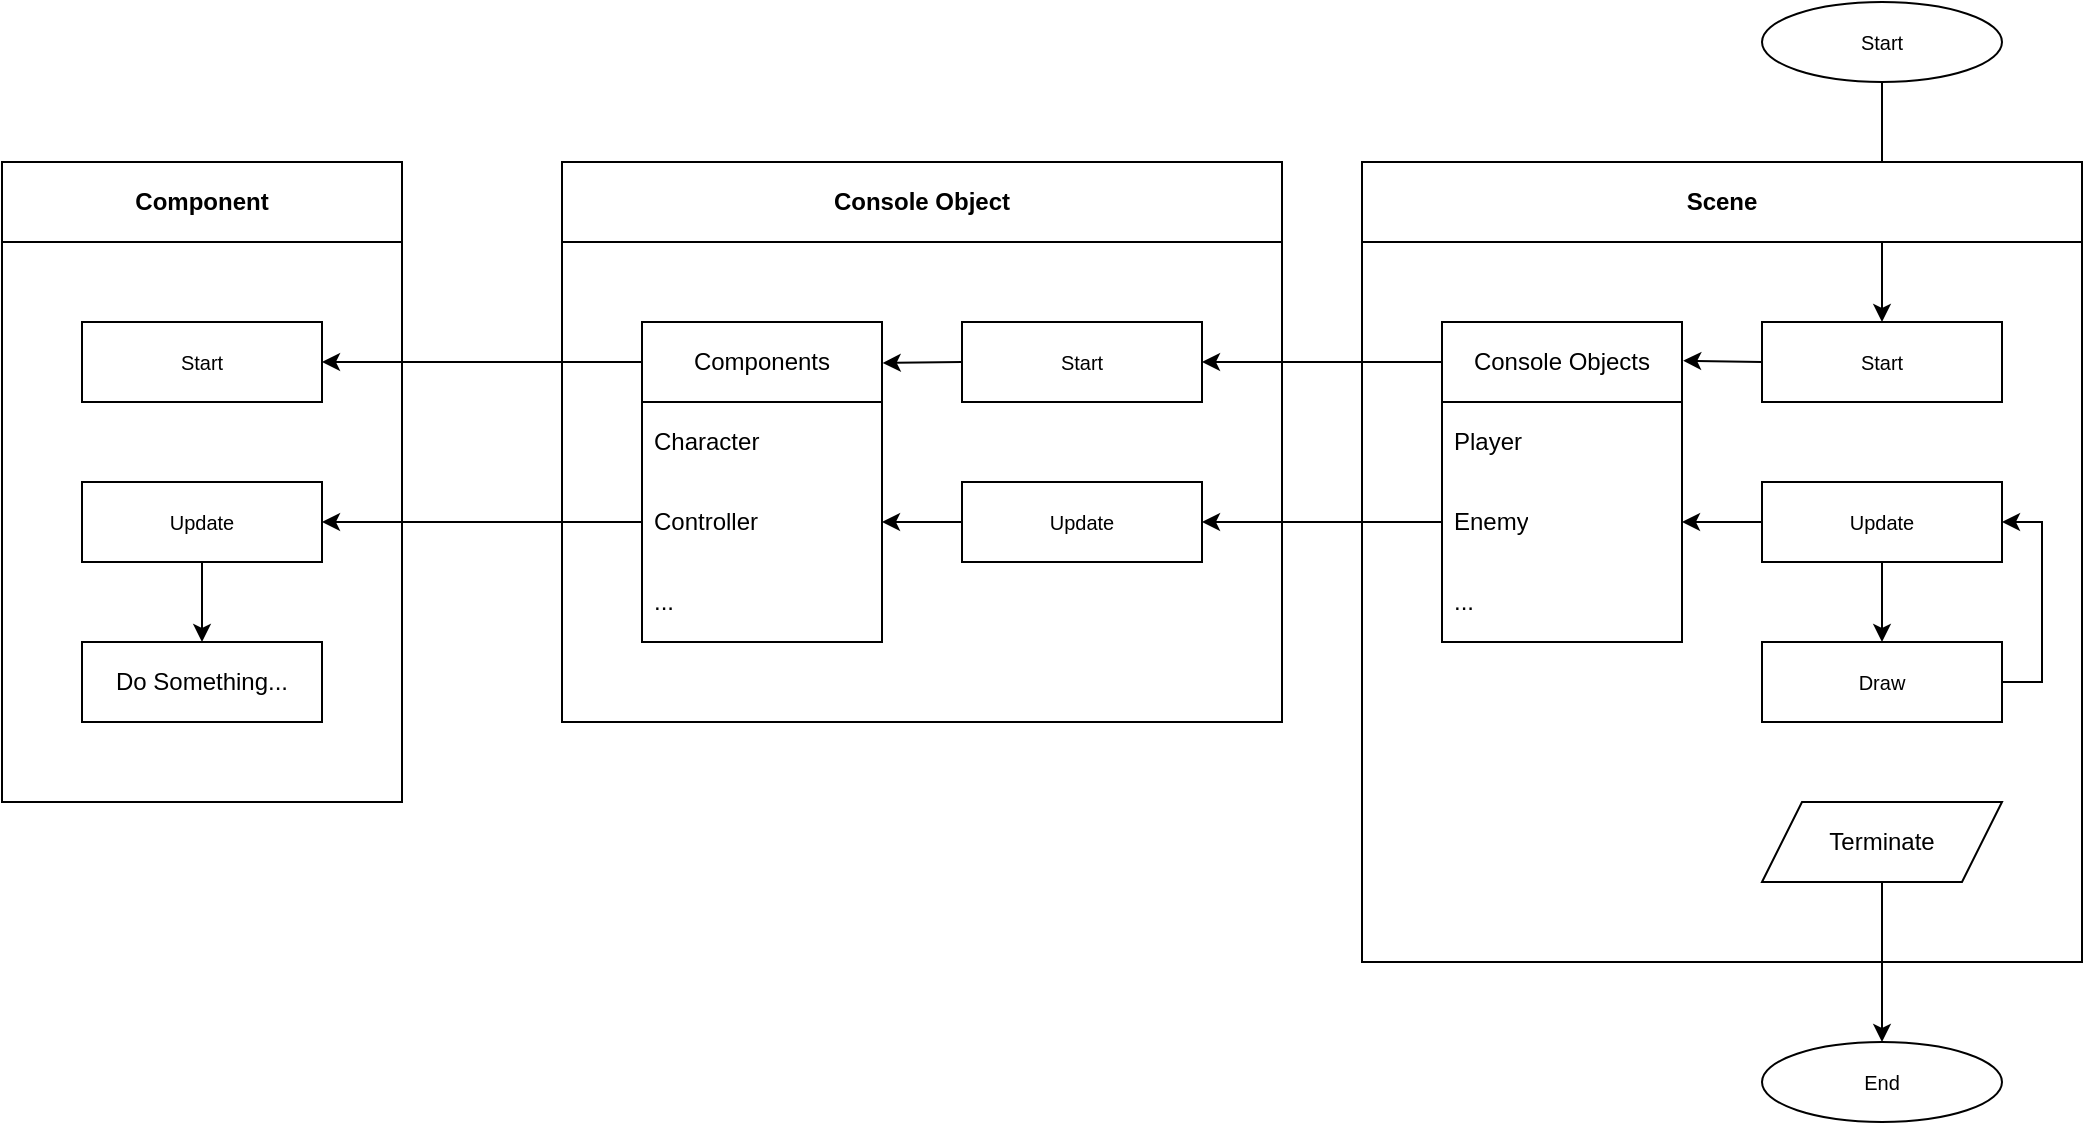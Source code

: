 <mxfile version="24.2.5" type="device">
  <diagram name="페이지-1" id="QqQlWhyfN8wlViYv96_G">
    <mxGraphModel dx="2049" dy="1206" grid="1" gridSize="10" guides="1" tooltips="1" connect="1" arrows="1" fold="1" page="1" pageScale="1" pageWidth="1120" pageHeight="640" math="0" shadow="0">
      <root>
        <mxCell id="0" />
        <mxCell id="1" parent="0" />
        <mxCell id="KrjDMsr3aXxMhc3D2pnT-53" value="Start" style="ellipse;whiteSpace=wrap;html=1;fontSize=10;" vertex="1" parent="1">
          <mxGeometry x="920" y="40" width="120" height="40" as="geometry" />
        </mxCell>
        <mxCell id="KrjDMsr3aXxMhc3D2pnT-54" value="" style="endArrow=classic;html=1;rounded=0;exitX=0.5;exitY=1;exitDx=0;exitDy=0;fontSize=10;entryX=0.5;entryY=0;entryDx=0;entryDy=0;" edge="1" parent="1" source="KrjDMsr3aXxMhc3D2pnT-53" target="KrjDMsr3aXxMhc3D2pnT-62">
          <mxGeometry width="50" height="50" relative="1" as="geometry">
            <mxPoint x="943" y="570" as="sourcePoint" />
            <mxPoint x="970" y="100" as="targetPoint" />
          </mxGeometry>
        </mxCell>
        <mxCell id="KrjDMsr3aXxMhc3D2pnT-55" value="Scene" style="swimlane;whiteSpace=wrap;html=1;startSize=40;" vertex="1" parent="1">
          <mxGeometry x="720" y="120" width="360" height="400" as="geometry" />
        </mxCell>
        <mxCell id="KrjDMsr3aXxMhc3D2pnT-56" value="Console Objects" style="swimlane;fontStyle=0;childLayout=stackLayout;horizontal=1;startSize=40;horizontalStack=0;resizeParent=1;resizeParentMax=0;resizeLast=0;collapsible=1;marginBottom=0;whiteSpace=wrap;html=1;" vertex="1" parent="KrjDMsr3aXxMhc3D2pnT-55">
          <mxGeometry x="40" y="80" width="120" height="160" as="geometry" />
        </mxCell>
        <mxCell id="KrjDMsr3aXxMhc3D2pnT-57" value="Player" style="text;strokeColor=none;fillColor=none;align=left;verticalAlign=middle;spacingLeft=4;spacingRight=4;overflow=hidden;points=[[0,0.5],[1,0.5]];portConstraint=eastwest;rotatable=0;whiteSpace=wrap;html=1;" vertex="1" parent="KrjDMsr3aXxMhc3D2pnT-56">
          <mxGeometry y="40" width="120" height="40" as="geometry" />
        </mxCell>
        <mxCell id="KrjDMsr3aXxMhc3D2pnT-58" value="&lt;div&gt;Enem&lt;span style=&quot;background-color: initial;&quot;&gt;y&lt;/span&gt;&lt;/div&gt;" style="text;strokeColor=none;fillColor=none;align=left;verticalAlign=middle;spacingLeft=4;spacingRight=4;overflow=hidden;points=[[0,0.5],[1,0.5]];portConstraint=eastwest;rotatable=0;whiteSpace=wrap;html=1;" vertex="1" parent="KrjDMsr3aXxMhc3D2pnT-56">
          <mxGeometry y="80" width="120" height="40" as="geometry" />
        </mxCell>
        <mxCell id="KrjDMsr3aXxMhc3D2pnT-59" value="..." style="text;strokeColor=none;fillColor=none;align=left;verticalAlign=middle;spacingLeft=4;spacingRight=4;overflow=hidden;points=[[0,0.5],[1,0.5]];portConstraint=eastwest;rotatable=0;whiteSpace=wrap;html=1;" vertex="1" parent="KrjDMsr3aXxMhc3D2pnT-56">
          <mxGeometry y="120" width="120" height="40" as="geometry" />
        </mxCell>
        <mxCell id="KrjDMsr3aXxMhc3D2pnT-60" value="" style="endArrow=classic;html=1;rounded=0;exitX=0;exitY=0.5;exitDx=0;exitDy=0;fontSize=10;entryX=1.005;entryY=0.121;entryDx=0;entryDy=0;entryPerimeter=0;" edge="1" parent="KrjDMsr3aXxMhc3D2pnT-55" source="KrjDMsr3aXxMhc3D2pnT-62" target="KrjDMsr3aXxMhc3D2pnT-56">
          <mxGeometry width="50" height="50" relative="1" as="geometry">
            <mxPoint x="2" y="450" as="sourcePoint" />
            <mxPoint x="120" y="100" as="targetPoint" />
            <Array as="points" />
          </mxGeometry>
        </mxCell>
        <mxCell id="KrjDMsr3aXxMhc3D2pnT-61" value="" style="endArrow=classic;html=1;rounded=0;exitX=1;exitY=0.5;exitDx=0;exitDy=0;entryX=1;entryY=0.5;entryDx=0;entryDy=0;" edge="1" parent="KrjDMsr3aXxMhc3D2pnT-55" source="KrjDMsr3aXxMhc3D2pnT-63" target="KrjDMsr3aXxMhc3D2pnT-64">
          <mxGeometry width="50" height="50" relative="1" as="geometry">
            <mxPoint x="250" y="100" as="sourcePoint" />
            <mxPoint x="300" y="50" as="targetPoint" />
            <Array as="points">
              <mxPoint x="340" y="260" />
              <mxPoint x="340" y="180" />
            </Array>
          </mxGeometry>
        </mxCell>
        <mxCell id="KrjDMsr3aXxMhc3D2pnT-62" value="&lt;div&gt;&lt;span style=&quot;background-color: initial;&quot;&gt;Start&lt;/span&gt;&lt;br&gt;&lt;/div&gt;" style="rounded=0;whiteSpace=wrap;html=1;fontSize=10;" vertex="1" parent="KrjDMsr3aXxMhc3D2pnT-55">
          <mxGeometry x="200" y="80" width="120" height="40" as="geometry" />
        </mxCell>
        <mxCell id="KrjDMsr3aXxMhc3D2pnT-63" value="Draw" style="rounded=0;whiteSpace=wrap;html=1;fontSize=10;" vertex="1" parent="KrjDMsr3aXxMhc3D2pnT-55">
          <mxGeometry x="200" y="240" width="120" height="40" as="geometry" />
        </mxCell>
        <mxCell id="KrjDMsr3aXxMhc3D2pnT-64" value="&lt;div&gt;&lt;span style=&quot;background-color: initial;&quot;&gt;Update&lt;/span&gt;&lt;br&gt;&lt;/div&gt;" style="rounded=0;whiteSpace=wrap;html=1;fontSize=10;" vertex="1" parent="KrjDMsr3aXxMhc3D2pnT-55">
          <mxGeometry x="200" y="160" width="120" height="40" as="geometry" />
        </mxCell>
        <mxCell id="KrjDMsr3aXxMhc3D2pnT-65" value="Terminate" style="shape=parallelogram;perimeter=parallelogramPerimeter;whiteSpace=wrap;html=1;fixedSize=1;" vertex="1" parent="KrjDMsr3aXxMhc3D2pnT-55">
          <mxGeometry x="200" y="320" width="120" height="40" as="geometry" />
        </mxCell>
        <mxCell id="KrjDMsr3aXxMhc3D2pnT-66" value="" style="endArrow=classic;html=1;rounded=0;entryX=0.5;entryY=0;entryDx=0;entryDy=0;exitX=0.5;exitY=1;exitDx=0;exitDy=0;" edge="1" parent="KrjDMsr3aXxMhc3D2pnT-55" source="KrjDMsr3aXxMhc3D2pnT-64" target="KrjDMsr3aXxMhc3D2pnT-63">
          <mxGeometry width="50" height="50" relative="1" as="geometry">
            <mxPoint x="-150" y="240" as="sourcePoint" />
            <mxPoint x="120" y="130" as="targetPoint" />
            <Array as="points" />
          </mxGeometry>
        </mxCell>
        <mxCell id="KrjDMsr3aXxMhc3D2pnT-67" value="" style="endArrow=classic;html=1;rounded=0;fontSize=10;exitX=0;exitY=0.5;exitDx=0;exitDy=0;entryX=1;entryY=0.5;entryDx=0;entryDy=0;" edge="1" parent="KrjDMsr3aXxMhc3D2pnT-55" source="KrjDMsr3aXxMhc3D2pnT-64" target="KrjDMsr3aXxMhc3D2pnT-58">
          <mxGeometry width="50" height="50" relative="1" as="geometry">
            <mxPoint x="80" y="100" as="sourcePoint" />
            <mxPoint x="140" y="160" as="targetPoint" />
            <Array as="points" />
          </mxGeometry>
        </mxCell>
        <mxCell id="KrjDMsr3aXxMhc3D2pnT-68" value="Console Object" style="swimlane;whiteSpace=wrap;html=1;startSize=40;" vertex="1" parent="1">
          <mxGeometry x="320" y="120" width="360" height="280" as="geometry">
            <mxRectangle y="120" width="120" height="40" as="alternateBounds" />
          </mxGeometry>
        </mxCell>
        <mxCell id="KrjDMsr3aXxMhc3D2pnT-69" value="&lt;div&gt;&lt;span style=&quot;background-color: initial;&quot;&gt;Start&lt;/span&gt;&lt;br&gt;&lt;/div&gt;" style="rounded=0;whiteSpace=wrap;html=1;fontSize=10;" vertex="1" parent="KrjDMsr3aXxMhc3D2pnT-68">
          <mxGeometry x="200" y="80" width="120" height="40" as="geometry" />
        </mxCell>
        <mxCell id="KrjDMsr3aXxMhc3D2pnT-70" value="&lt;div&gt;&lt;span style=&quot;background-color: initial;&quot;&gt;Update&lt;/span&gt;&lt;br&gt;&lt;/div&gt;" style="rounded=0;whiteSpace=wrap;html=1;fontSize=10;" vertex="1" parent="KrjDMsr3aXxMhc3D2pnT-68">
          <mxGeometry x="200" y="160" width="120" height="40" as="geometry" />
        </mxCell>
        <mxCell id="KrjDMsr3aXxMhc3D2pnT-71" value="Components" style="swimlane;fontStyle=0;childLayout=stackLayout;horizontal=1;startSize=40;horizontalStack=0;resizeParent=1;resizeParentMax=0;resizeLast=0;collapsible=1;marginBottom=0;whiteSpace=wrap;html=1;" vertex="1" parent="KrjDMsr3aXxMhc3D2pnT-68">
          <mxGeometry x="40" y="80" width="120" height="160" as="geometry" />
        </mxCell>
        <mxCell id="KrjDMsr3aXxMhc3D2pnT-72" value="Character" style="text;strokeColor=none;fillColor=none;align=left;verticalAlign=middle;spacingLeft=4;spacingRight=4;overflow=hidden;points=[[0,0.5],[1,0.5]];portConstraint=eastwest;rotatable=0;whiteSpace=wrap;html=1;" vertex="1" parent="KrjDMsr3aXxMhc3D2pnT-71">
          <mxGeometry y="40" width="120" height="40" as="geometry" />
        </mxCell>
        <mxCell id="KrjDMsr3aXxMhc3D2pnT-73" value="Controller" style="text;strokeColor=none;fillColor=none;align=left;verticalAlign=middle;spacingLeft=4;spacingRight=4;overflow=hidden;points=[[0,0.5],[1,0.5]];portConstraint=eastwest;rotatable=0;whiteSpace=wrap;html=1;" vertex="1" parent="KrjDMsr3aXxMhc3D2pnT-71">
          <mxGeometry y="80" width="120" height="40" as="geometry" />
        </mxCell>
        <mxCell id="KrjDMsr3aXxMhc3D2pnT-74" value="..." style="text;strokeColor=none;fillColor=none;align=left;verticalAlign=middle;spacingLeft=4;spacingRight=4;overflow=hidden;points=[[0,0.5],[1,0.5]];portConstraint=eastwest;rotatable=0;whiteSpace=wrap;html=1;" vertex="1" parent="KrjDMsr3aXxMhc3D2pnT-71">
          <mxGeometry y="120" width="120" height="40" as="geometry" />
        </mxCell>
        <mxCell id="KrjDMsr3aXxMhc3D2pnT-75" value="" style="endArrow=classic;html=1;rounded=0;exitX=0;exitY=0.5;exitDx=0;exitDy=0;entryX=1.003;entryY=0.128;entryDx=0;entryDy=0;entryPerimeter=0;" edge="1" parent="KrjDMsr3aXxMhc3D2pnT-68" source="KrjDMsr3aXxMhc3D2pnT-69" target="KrjDMsr3aXxMhc3D2pnT-71">
          <mxGeometry width="50" height="50" relative="1" as="geometry">
            <mxPoint x="230" y="220" as="sourcePoint" />
            <mxPoint x="170" y="110" as="targetPoint" />
          </mxGeometry>
        </mxCell>
        <mxCell id="KrjDMsr3aXxMhc3D2pnT-76" value="" style="endArrow=classic;html=1;rounded=0;fontSize=10;exitX=0;exitY=0.5;exitDx=0;exitDy=0;entryX=1;entryY=0.5;entryDx=0;entryDy=0;" edge="1" parent="KrjDMsr3aXxMhc3D2pnT-68" source="KrjDMsr3aXxMhc3D2pnT-70" target="KrjDMsr3aXxMhc3D2pnT-73">
          <mxGeometry width="50" height="50" relative="1" as="geometry">
            <mxPoint x="200" y="180" as="sourcePoint" />
            <mxPoint x="170" y="180" as="targetPoint" />
            <Array as="points" />
          </mxGeometry>
        </mxCell>
        <mxCell id="KrjDMsr3aXxMhc3D2pnT-77" value="Component" style="swimlane;whiteSpace=wrap;html=1;startSize=40;" vertex="1" parent="1">
          <mxGeometry x="40" y="120" width="200" height="320" as="geometry" />
        </mxCell>
        <mxCell id="KrjDMsr3aXxMhc3D2pnT-78" value="&lt;div&gt;&lt;span style=&quot;background-color: initial;&quot;&gt;Start&lt;/span&gt;&lt;br&gt;&lt;/div&gt;" style="rounded=0;whiteSpace=wrap;html=1;fontSize=10;" vertex="1" parent="KrjDMsr3aXxMhc3D2pnT-77">
          <mxGeometry x="40" y="80" width="120" height="40" as="geometry" />
        </mxCell>
        <mxCell id="KrjDMsr3aXxMhc3D2pnT-79" value="&lt;div&gt;&lt;span style=&quot;background-color: initial;&quot;&gt;Update&lt;/span&gt;&lt;br&gt;&lt;/div&gt;" style="rounded=0;whiteSpace=wrap;html=1;fontSize=10;" vertex="1" parent="KrjDMsr3aXxMhc3D2pnT-77">
          <mxGeometry x="40" y="160" width="120" height="40" as="geometry" />
        </mxCell>
        <mxCell id="KrjDMsr3aXxMhc3D2pnT-80" value="&lt;div&gt;&lt;span style=&quot;background-color: initial;&quot;&gt;Do Something...&lt;/span&gt;&lt;br&gt;&lt;/div&gt;" style="rounded=0;whiteSpace=wrap;html=1;" vertex="1" parent="KrjDMsr3aXxMhc3D2pnT-77">
          <mxGeometry x="40" y="240" width="120" height="40" as="geometry" />
        </mxCell>
        <mxCell id="KrjDMsr3aXxMhc3D2pnT-81" value="" style="endArrow=classic;html=1;rounded=0;exitX=0.5;exitY=1;exitDx=0;exitDy=0;entryX=0.5;entryY=0;entryDx=0;entryDy=0;" edge="1" parent="KrjDMsr3aXxMhc3D2pnT-77" source="KrjDMsr3aXxMhc3D2pnT-79" target="KrjDMsr3aXxMhc3D2pnT-80">
          <mxGeometry width="50" height="50" relative="1" as="geometry">
            <mxPoint x="230" y="210" as="sourcePoint" />
            <mxPoint x="280" y="160" as="targetPoint" />
          </mxGeometry>
        </mxCell>
        <mxCell id="KrjDMsr3aXxMhc3D2pnT-82" value="" style="endArrow=classic;html=1;rounded=0;entryX=1;entryY=0.5;entryDx=0;entryDy=0;exitX=0;exitY=0.125;exitDx=0;exitDy=0;exitPerimeter=0;" edge="1" parent="1" source="KrjDMsr3aXxMhc3D2pnT-56" target="KrjDMsr3aXxMhc3D2pnT-69">
          <mxGeometry width="50" height="50" relative="1" as="geometry">
            <mxPoint x="710" y="230" as="sourcePoint" />
            <mxPoint x="640" y="290" as="targetPoint" />
          </mxGeometry>
        </mxCell>
        <mxCell id="KrjDMsr3aXxMhc3D2pnT-83" value="" style="endArrow=classic;html=1;rounded=0;exitX=0;exitY=0.5;exitDx=0;exitDy=0;entryX=1;entryY=0.5;entryDx=0;entryDy=0;" edge="1" parent="1" source="KrjDMsr3aXxMhc3D2pnT-58" target="KrjDMsr3aXxMhc3D2pnT-70">
          <mxGeometry width="50" height="50" relative="1" as="geometry">
            <mxPoint x="700" y="310" as="sourcePoint" />
            <mxPoint x="770" y="250" as="targetPoint" />
          </mxGeometry>
        </mxCell>
        <mxCell id="KrjDMsr3aXxMhc3D2pnT-84" value="End" style="ellipse;whiteSpace=wrap;html=1;fontSize=10;" vertex="1" parent="1">
          <mxGeometry x="920" y="560" width="120" height="40" as="geometry" />
        </mxCell>
        <mxCell id="KrjDMsr3aXxMhc3D2pnT-85" value="" style="endArrow=classic;html=1;rounded=0;entryX=0.5;entryY=0;entryDx=0;entryDy=0;" edge="1" parent="1" source="KrjDMsr3aXxMhc3D2pnT-65" target="KrjDMsr3aXxMhc3D2pnT-84">
          <mxGeometry width="50" height="50" relative="1" as="geometry">
            <mxPoint x="790" y="520" as="sourcePoint" />
            <mxPoint x="980" y="610" as="targetPoint" />
          </mxGeometry>
        </mxCell>
        <mxCell id="KrjDMsr3aXxMhc3D2pnT-86" value="" style="endArrow=classic;html=1;rounded=0;exitX=0;exitY=0.125;exitDx=0;exitDy=0;entryX=1;entryY=0.5;entryDx=0;entryDy=0;exitPerimeter=0;" edge="1" parent="1" source="KrjDMsr3aXxMhc3D2pnT-71" target="KrjDMsr3aXxMhc3D2pnT-78">
          <mxGeometry width="50" height="50" relative="1" as="geometry">
            <mxPoint x="300" y="220" as="sourcePoint" />
            <mxPoint x="260" y="220" as="targetPoint" />
          </mxGeometry>
        </mxCell>
        <mxCell id="KrjDMsr3aXxMhc3D2pnT-87" value="" style="endArrow=classic;html=1;rounded=0;exitX=0;exitY=0.5;exitDx=0;exitDy=0;entryX=1;entryY=0.5;entryDx=0;entryDy=0;" edge="1" parent="1" source="KrjDMsr3aXxMhc3D2pnT-73" target="KrjDMsr3aXxMhc3D2pnT-79">
          <mxGeometry width="50" height="50" relative="1" as="geometry">
            <mxPoint x="260" y="299.76" as="sourcePoint" />
            <mxPoint x="220" y="299.76" as="targetPoint" />
          </mxGeometry>
        </mxCell>
      </root>
    </mxGraphModel>
  </diagram>
</mxfile>
